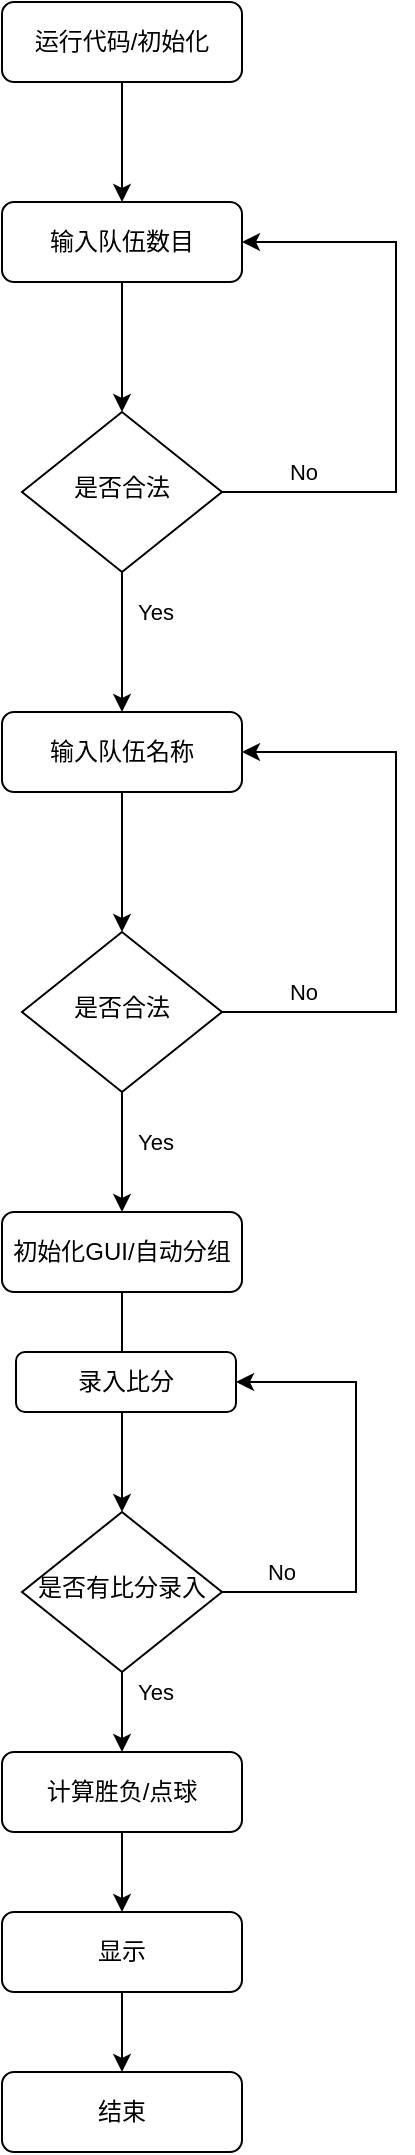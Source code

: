 <mxfile version="14.6.1" type="github">
  <diagram id="C5RBs43oDa-KdzZeNtuy" name="Page-1">
    <mxGraphModel dx="1038" dy="585" grid="1" gridSize="10" guides="1" tooltips="1" connect="1" arrows="1" fold="1" page="1" pageScale="1" pageWidth="827" pageHeight="1169" math="0" shadow="0">
      <root>
        <mxCell id="WIyWlLk6GJQsqaUBKTNV-0" />
        <mxCell id="WIyWlLk6GJQsqaUBKTNV-1" parent="WIyWlLk6GJQsqaUBKTNV-0" />
        <mxCell id="cvyIOPh3GwnWPAFgHhHW-3" value="" style="edgeStyle=orthogonalEdgeStyle;rounded=0;orthogonalLoop=1;jettySize=auto;html=1;" parent="WIyWlLk6GJQsqaUBKTNV-1" source="WIyWlLk6GJQsqaUBKTNV-3" target="cvyIOPh3GwnWPAFgHhHW-0" edge="1">
          <mxGeometry relative="1" as="geometry" />
        </mxCell>
        <mxCell id="WIyWlLk6GJQsqaUBKTNV-3" value="运行代码/初始化" style="rounded=1;whiteSpace=wrap;html=1;fontSize=12;glass=0;strokeWidth=1;shadow=0;" parent="WIyWlLk6GJQsqaUBKTNV-1" vertex="1">
          <mxGeometry x="283" y="15" width="120" height="40" as="geometry" />
        </mxCell>
        <mxCell id="cvyIOPh3GwnWPAFgHhHW-9" value="" style="edgeStyle=orthogonalEdgeStyle;rounded=0;orthogonalLoop=1;jettySize=auto;html=1;" parent="WIyWlLk6GJQsqaUBKTNV-1" source="WIyWlLk6GJQsqaUBKTNV-6" target="cvyIOPh3GwnWPAFgHhHW-8" edge="1">
          <mxGeometry relative="1" as="geometry" />
        </mxCell>
        <mxCell id="0Tj7AunDIOfSnBcaHioP-1" value="" style="edgeStyle=orthogonalEdgeStyle;rounded=0;orthogonalLoop=1;jettySize=auto;html=1;strokeWidth=1;entryX=1;entryY=0.5;entryDx=0;entryDy=0;" parent="WIyWlLk6GJQsqaUBKTNV-1" source="WIyWlLk6GJQsqaUBKTNV-6" target="cvyIOPh3GwnWPAFgHhHW-0" edge="1">
          <mxGeometry relative="1" as="geometry">
            <mxPoint x="463" y="260" as="targetPoint" />
            <Array as="points">
              <mxPoint x="480" y="260" />
              <mxPoint x="480" y="135" />
            </Array>
          </mxGeometry>
        </mxCell>
        <mxCell id="WIyWlLk6GJQsqaUBKTNV-6" value="是否合法" style="rhombus;whiteSpace=wrap;html=1;shadow=0;fontFamily=Helvetica;fontSize=12;align=center;strokeWidth=1;spacing=6;spacingTop=-4;" parent="WIyWlLk6GJQsqaUBKTNV-1" vertex="1">
          <mxGeometry x="293" y="220" width="100" height="80" as="geometry" />
        </mxCell>
        <mxCell id="cvyIOPh3GwnWPAFgHhHW-22" value="" style="edgeStyle=orthogonalEdgeStyle;rounded=0;orthogonalLoop=1;jettySize=auto;html=1;" parent="WIyWlLk6GJQsqaUBKTNV-1" source="WIyWlLk6GJQsqaUBKTNV-11" target="cvyIOPh3GwnWPAFgHhHW-18" edge="1">
          <mxGeometry relative="1" as="geometry" />
        </mxCell>
        <mxCell id="WIyWlLk6GJQsqaUBKTNV-11" value="计算胜负/点球" style="rounded=1;whiteSpace=wrap;html=1;fontSize=12;glass=0;strokeWidth=1;shadow=0;" parent="WIyWlLk6GJQsqaUBKTNV-1" vertex="1">
          <mxGeometry x="283" y="890" width="120" height="40" as="geometry" />
        </mxCell>
        <mxCell id="cvyIOPh3GwnWPAFgHhHW-4" value="" style="edgeStyle=orthogonalEdgeStyle;rounded=0;orthogonalLoop=1;jettySize=auto;html=1;" parent="WIyWlLk6GJQsqaUBKTNV-1" source="cvyIOPh3GwnWPAFgHhHW-0" target="WIyWlLk6GJQsqaUBKTNV-6" edge="1">
          <mxGeometry relative="1" as="geometry" />
        </mxCell>
        <mxCell id="cvyIOPh3GwnWPAFgHhHW-0" value="输入队伍数目" style="rounded=1;whiteSpace=wrap;html=1;fontSize=12;glass=0;strokeWidth=1;shadow=0;" parent="WIyWlLk6GJQsqaUBKTNV-1" vertex="1">
          <mxGeometry x="283" y="115" width="120" height="40" as="geometry" />
        </mxCell>
        <mxCell id="cvyIOPh3GwnWPAFgHhHW-13" value="" style="edgeStyle=orthogonalEdgeStyle;rounded=0;orthogonalLoop=1;jettySize=auto;html=1;" parent="WIyWlLk6GJQsqaUBKTNV-1" source="cvyIOPh3GwnWPAFgHhHW-6" target="cvyIOPh3GwnWPAFgHhHW-11" edge="1">
          <mxGeometry relative="1" as="geometry" />
        </mxCell>
        <mxCell id="0Tj7AunDIOfSnBcaHioP-6" value="" style="edgeStyle=orthogonalEdgeStyle;rounded=0;orthogonalLoop=1;jettySize=auto;html=1;strokeWidth=1;entryX=1;entryY=0.5;entryDx=0;entryDy=0;" parent="WIyWlLk6GJQsqaUBKTNV-1" source="cvyIOPh3GwnWPAFgHhHW-6" target="cvyIOPh3GwnWPAFgHhHW-8" edge="1">
          <mxGeometry relative="1" as="geometry">
            <mxPoint x="463" y="520" as="targetPoint" />
            <Array as="points">
              <mxPoint x="480" y="520" />
              <mxPoint x="480" y="390" />
            </Array>
          </mxGeometry>
        </mxCell>
        <mxCell id="cvyIOPh3GwnWPAFgHhHW-6" value="是否合法" style="rhombus;whiteSpace=wrap;html=1;shadow=0;fontFamily=Helvetica;fontSize=12;align=center;strokeWidth=1;spacing=6;spacingTop=-4;" parent="WIyWlLk6GJQsqaUBKTNV-1" vertex="1">
          <mxGeometry x="293" y="480" width="100" height="80" as="geometry" />
        </mxCell>
        <mxCell id="cvyIOPh3GwnWPAFgHhHW-7" value="" style="edgeStyle=orthogonalEdgeStyle;rounded=0;orthogonalLoop=1;jettySize=auto;html=1;" parent="WIyWlLk6GJQsqaUBKTNV-1" source="cvyIOPh3GwnWPAFgHhHW-8" target="cvyIOPh3GwnWPAFgHhHW-6" edge="1">
          <mxGeometry relative="1" as="geometry" />
        </mxCell>
        <mxCell id="cvyIOPh3GwnWPAFgHhHW-8" value="输入队伍名称" style="rounded=1;whiteSpace=wrap;html=1;fontSize=12;glass=0;strokeWidth=1;shadow=0;" parent="WIyWlLk6GJQsqaUBKTNV-1" vertex="1">
          <mxGeometry x="283" y="370" width="120" height="40" as="geometry" />
        </mxCell>
        <mxCell id="cvyIOPh3GwnWPAFgHhHW-14" value="" style="edgeStyle=orthogonalEdgeStyle;rounded=0;orthogonalLoop=1;jettySize=auto;html=1;" parent="WIyWlLk6GJQsqaUBKTNV-1" source="cvyIOPh3GwnWPAFgHhHW-11" target="cvyIOPh3GwnWPAFgHhHW-12" edge="1">
          <mxGeometry relative="1" as="geometry" />
        </mxCell>
        <mxCell id="cvyIOPh3GwnWPAFgHhHW-11" value="初始化GUI/自动分组" style="rounded=1;whiteSpace=wrap;html=1;fontSize=12;glass=0;strokeWidth=1;shadow=0;" parent="WIyWlLk6GJQsqaUBKTNV-1" vertex="1">
          <mxGeometry x="283" y="620" width="120" height="40" as="geometry" />
        </mxCell>
        <mxCell id="cvyIOPh3GwnWPAFgHhHW-16" value="" style="edgeStyle=orthogonalEdgeStyle;rounded=0;orthogonalLoop=1;jettySize=auto;html=1;" parent="WIyWlLk6GJQsqaUBKTNV-1" source="cvyIOPh3GwnWPAFgHhHW-12" target="kSTDPHfqp62krJD3lA7h-0" edge="1">
          <mxGeometry relative="1" as="geometry">
            <mxPoint x="403" y="710" as="targetPoint" />
            <Array as="points">
              <mxPoint x="460" y="810" />
              <mxPoint x="460" y="705" />
            </Array>
          </mxGeometry>
        </mxCell>
        <mxCell id="cvyIOPh3GwnWPAFgHhHW-21" value="" style="edgeStyle=orthogonalEdgeStyle;rounded=0;orthogonalLoop=1;jettySize=auto;html=1;" parent="WIyWlLk6GJQsqaUBKTNV-1" source="cvyIOPh3GwnWPAFgHhHW-12" target="WIyWlLk6GJQsqaUBKTNV-11" edge="1">
          <mxGeometry relative="1" as="geometry" />
        </mxCell>
        <mxCell id="cvyIOPh3GwnWPAFgHhHW-12" value="是否有比分录入" style="rhombus;whiteSpace=wrap;html=1;shadow=0;fontFamily=Helvetica;fontSize=12;align=center;strokeWidth=1;spacing=6;spacingTop=-4;" parent="WIyWlLk6GJQsqaUBKTNV-1" vertex="1">
          <mxGeometry x="293" y="770" width="100" height="80" as="geometry" />
        </mxCell>
        <mxCell id="0Tj7AunDIOfSnBcaHioP-10" value="" style="edgeStyle=orthogonalEdgeStyle;rounded=0;orthogonalLoop=1;jettySize=auto;html=1;strokeWidth=1;" parent="WIyWlLk6GJQsqaUBKTNV-1" source="cvyIOPh3GwnWPAFgHhHW-18" target="0Tj7AunDIOfSnBcaHioP-9" edge="1">
          <mxGeometry relative="1" as="geometry" />
        </mxCell>
        <mxCell id="cvyIOPh3GwnWPAFgHhHW-18" value="显示" style="rounded=1;whiteSpace=wrap;html=1;fontSize=12;glass=0;strokeWidth=1;shadow=0;" parent="WIyWlLk6GJQsqaUBKTNV-1" vertex="1">
          <mxGeometry x="283" y="970" width="120" height="40" as="geometry" />
        </mxCell>
        <mxCell id="0Tj7AunDIOfSnBcaHioP-2" value="&lt;span style=&quot;font-size: 11px ; background-color: rgb(255 , 255 , 255)&quot;&gt;Yes&lt;/span&gt;" style="text;html=1;strokeColor=none;fillColor=none;align=center;verticalAlign=middle;whiteSpace=wrap;rounded=0;" parent="WIyWlLk6GJQsqaUBKTNV-1" vertex="1">
          <mxGeometry x="340" y="310" width="40" height="20" as="geometry" />
        </mxCell>
        <mxCell id="0Tj7AunDIOfSnBcaHioP-3" value="&lt;span style=&quot;font-size: 11px ; background-color: rgb(255 , 255 , 255)&quot;&gt;No&lt;/span&gt;" style="text;html=1;strokeColor=none;fillColor=none;align=center;verticalAlign=middle;whiteSpace=wrap;rounded=0;" parent="WIyWlLk6GJQsqaUBKTNV-1" vertex="1">
          <mxGeometry x="414" y="240" width="40" height="20" as="geometry" />
        </mxCell>
        <mxCell id="0Tj7AunDIOfSnBcaHioP-4" value="&lt;span style=&quot;font-size: 11px ; background-color: rgb(255 , 255 , 255)&quot;&gt;Yes&lt;/span&gt;" style="text;html=1;strokeColor=none;fillColor=none;align=center;verticalAlign=middle;whiteSpace=wrap;rounded=0;" parent="WIyWlLk6GJQsqaUBKTNV-1" vertex="1">
          <mxGeometry x="340" y="575" width="40" height="20" as="geometry" />
        </mxCell>
        <mxCell id="0Tj7AunDIOfSnBcaHioP-7" value="&lt;span style=&quot;font-size: 11px ; background-color: rgb(255 , 255 , 255)&quot;&gt;No&lt;/span&gt;" style="text;html=1;strokeColor=none;fillColor=none;align=center;verticalAlign=middle;whiteSpace=wrap;rounded=0;" parent="WIyWlLk6GJQsqaUBKTNV-1" vertex="1">
          <mxGeometry x="414" y="500" width="40" height="20" as="geometry" />
        </mxCell>
        <mxCell id="0Tj7AunDIOfSnBcaHioP-8" value="&lt;span style=&quot;font-size: 11px ; background-color: rgb(255 , 255 , 255)&quot;&gt;Yes&lt;/span&gt;" style="text;html=1;strokeColor=none;fillColor=none;align=center;verticalAlign=middle;whiteSpace=wrap;rounded=0;" parent="WIyWlLk6GJQsqaUBKTNV-1" vertex="1">
          <mxGeometry x="340" y="850" width="40" height="20" as="geometry" />
        </mxCell>
        <mxCell id="0Tj7AunDIOfSnBcaHioP-9" value="结束" style="rounded=1;whiteSpace=wrap;html=1;fontSize=12;glass=0;strokeWidth=1;shadow=0;" parent="WIyWlLk6GJQsqaUBKTNV-1" vertex="1">
          <mxGeometry x="283" y="1050" width="120" height="40" as="geometry" />
        </mxCell>
        <mxCell id="0Tj7AunDIOfSnBcaHioP-12" value="&lt;span style=&quot;font-size: 11px ; background-color: rgb(255 , 255 , 255)&quot;&gt;No&lt;/span&gt;" style="text;html=1;strokeColor=none;fillColor=none;align=center;verticalAlign=middle;whiteSpace=wrap;rounded=0;" parent="WIyWlLk6GJQsqaUBKTNV-1" vertex="1">
          <mxGeometry x="403" y="790" width="40" height="20" as="geometry" />
        </mxCell>
        <mxCell id="kSTDPHfqp62krJD3lA7h-0" value="录入比分" style="rounded=1;whiteSpace=wrap;html=1;" vertex="1" parent="WIyWlLk6GJQsqaUBKTNV-1">
          <mxGeometry x="290" y="690" width="110" height="30" as="geometry" />
        </mxCell>
      </root>
    </mxGraphModel>
  </diagram>
</mxfile>
